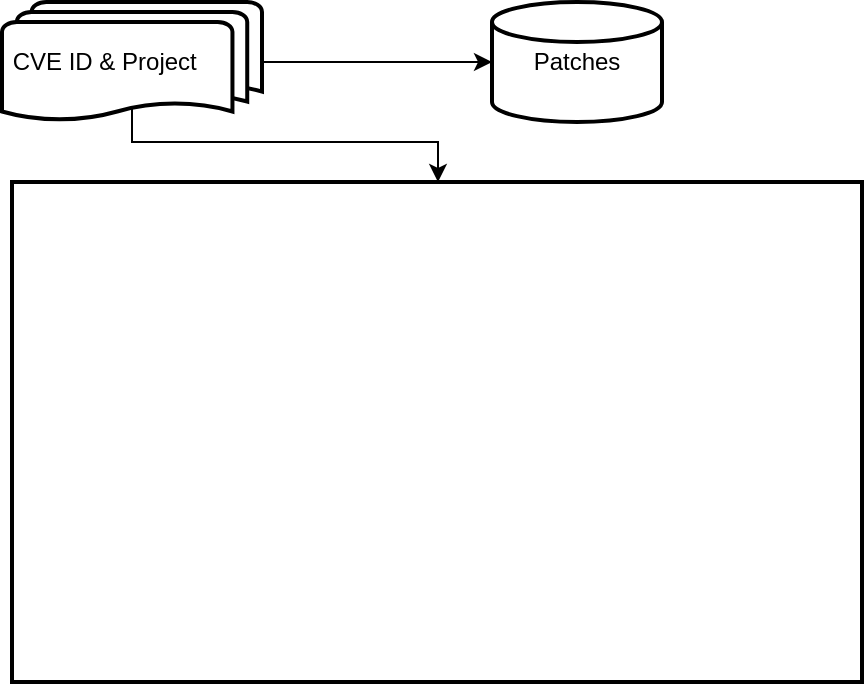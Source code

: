 <mxfile version="17.2.4" type="github">
  <diagram id="C5RBs43oDa-KdzZeNtuy" name="Page-1">
    <mxGraphModel dx="782" dy="482" grid="1" gridSize="10" guides="1" tooltips="1" connect="1" arrows="1" fold="1" page="1" pageScale="1" pageWidth="827" pageHeight="1169" math="0" shadow="0">
      <root>
        <mxCell id="WIyWlLk6GJQsqaUBKTNV-0" />
        <mxCell id="WIyWlLk6GJQsqaUBKTNV-1" parent="WIyWlLk6GJQsqaUBKTNV-0" />
        <mxCell id="Re24QMPTCdzhNl0H0kzx-4" value="" style="edgeStyle=orthogonalEdgeStyle;rounded=0;orthogonalLoop=1;jettySize=auto;html=1;exitX=0.5;exitY=0.88;exitDx=0;exitDy=0;exitPerimeter=0;" edge="1" parent="WIyWlLk6GJQsqaUBKTNV-1" source="Re24QMPTCdzhNl0H0kzx-0" target="Re24QMPTCdzhNl0H0kzx-3">
          <mxGeometry relative="1" as="geometry">
            <Array as="points">
              <mxPoint x="215" y="150" />
              <mxPoint x="368" y="150" />
            </Array>
          </mxGeometry>
        </mxCell>
        <mxCell id="Re24QMPTCdzhNl0H0kzx-6" value="" style="edgeStyle=orthogonalEdgeStyle;rounded=0;orthogonalLoop=1;jettySize=auto;html=1;" edge="1" parent="WIyWlLk6GJQsqaUBKTNV-1" source="Re24QMPTCdzhNl0H0kzx-0" target="Re24QMPTCdzhNl0H0kzx-7">
          <mxGeometry relative="1" as="geometry">
            <mxPoint x="425" y="110" as="targetPoint" />
          </mxGeometry>
        </mxCell>
        <mxCell id="Re24QMPTCdzhNl0H0kzx-0" value="&amp;nbsp;CVE ID &amp;amp; Project" style="strokeWidth=2;html=1;shape=mxgraph.flowchart.multi-document;whiteSpace=wrap;align=left;" vertex="1" parent="WIyWlLk6GJQsqaUBKTNV-1">
          <mxGeometry x="150" y="80" width="130" height="60" as="geometry" />
        </mxCell>
        <mxCell id="Re24QMPTCdzhNl0H0kzx-3" value="" style="whiteSpace=wrap;html=1;align=left;strokeWidth=2;rounded=0;glass=0;" vertex="1" parent="WIyWlLk6GJQsqaUBKTNV-1">
          <mxGeometry x="155" y="170" width="425" height="250" as="geometry" />
        </mxCell>
        <mxCell id="Re24QMPTCdzhNl0H0kzx-7" value="Patches" style="strokeWidth=2;html=1;shape=mxgraph.flowchart.database;whiteSpace=wrap;rounded=0;glass=0;" vertex="1" parent="WIyWlLk6GJQsqaUBKTNV-1">
          <mxGeometry x="395" y="80" width="85" height="60" as="geometry" />
        </mxCell>
      </root>
    </mxGraphModel>
  </diagram>
</mxfile>
